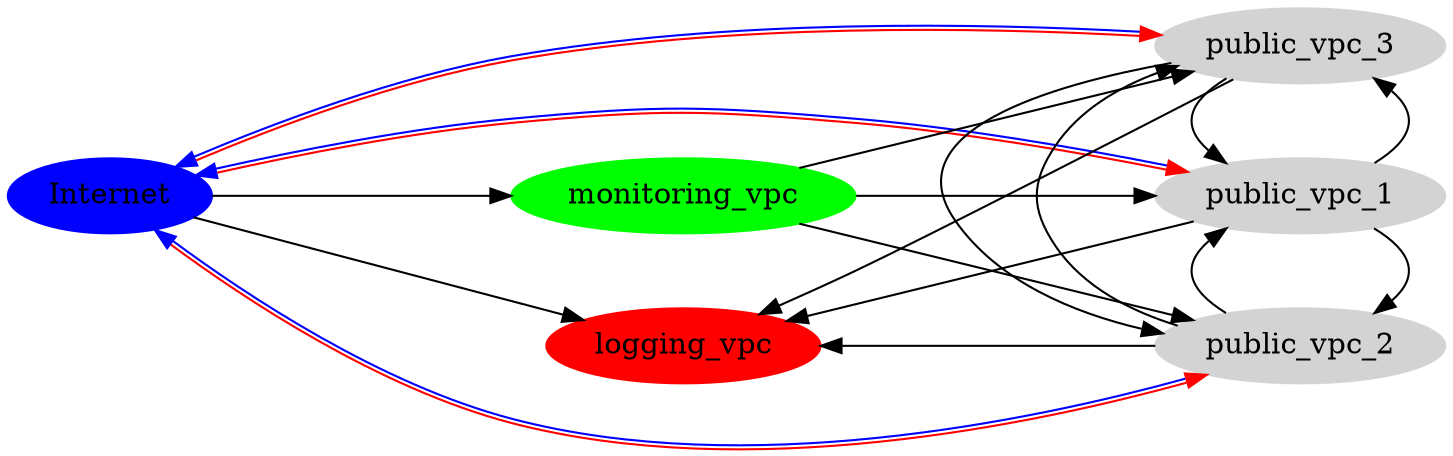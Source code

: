 digraph G {
    #http://www.graphviz.org/pdf/dotguide.pdf
    rankdir = LR

    Internet [ color = blue, style = filled ]
    monitoring_vpc [ color = green, style = filled ]
    logging_vpc [ color = red, style = filled ]

    public_vpc_1 [ color = lightgray, style = filled ]
    public_vpc_2 [ color = lightgray, style = filled ]
    public_vpc_3 [ color = lightgray, style = filled ]

    ranksep = 2.0
    nodesep = .5

    Internet -> public_vpc_1 [dir=both color="red:blue"];
    Internet -> public_vpc_2 [dir=both color="red:blue"];
    Internet -> public_vpc_3 [dir=both color="red:blue"];

    {
        rank = same;
        Internet;
    }


#    {
#        rank = same;
#        logging_vpc;
#    }

    {
        rank = same;
        public_vpc_1; public_vpc_2; public_vpc_3;
    }


    {
        rank = same;
        monitoring_vpc; logging_vpc;
    }

    
    Internet -> monitoring_vpc;
    Internet -> logging_vpc;

    monitoring_vpc -> public_vpc_1;
    monitoring_vpc -> public_vpc_2;
    monitoring_vpc -> public_vpc_3;

    public_vpc_1 -> logging_vpc;
    public_vpc_2 -> logging_vpc;
    public_vpc_3 -> logging_vpc;

#    public_vpc_1 -> Internet;
#    public_vpc_2 -> Internet;
#    public_vpc_3 -> Internet;

    public_vpc_1 -> public_vpc_2;
    public_vpc_1 -> public_vpc_3;

    public_vpc_2 -> public_vpc_1;
    public_vpc_2 -> public_vpc_3;

    public_vpc_3 -> public_vpc_1;
    public_vpc_3 -> public_vpc_2;
}
